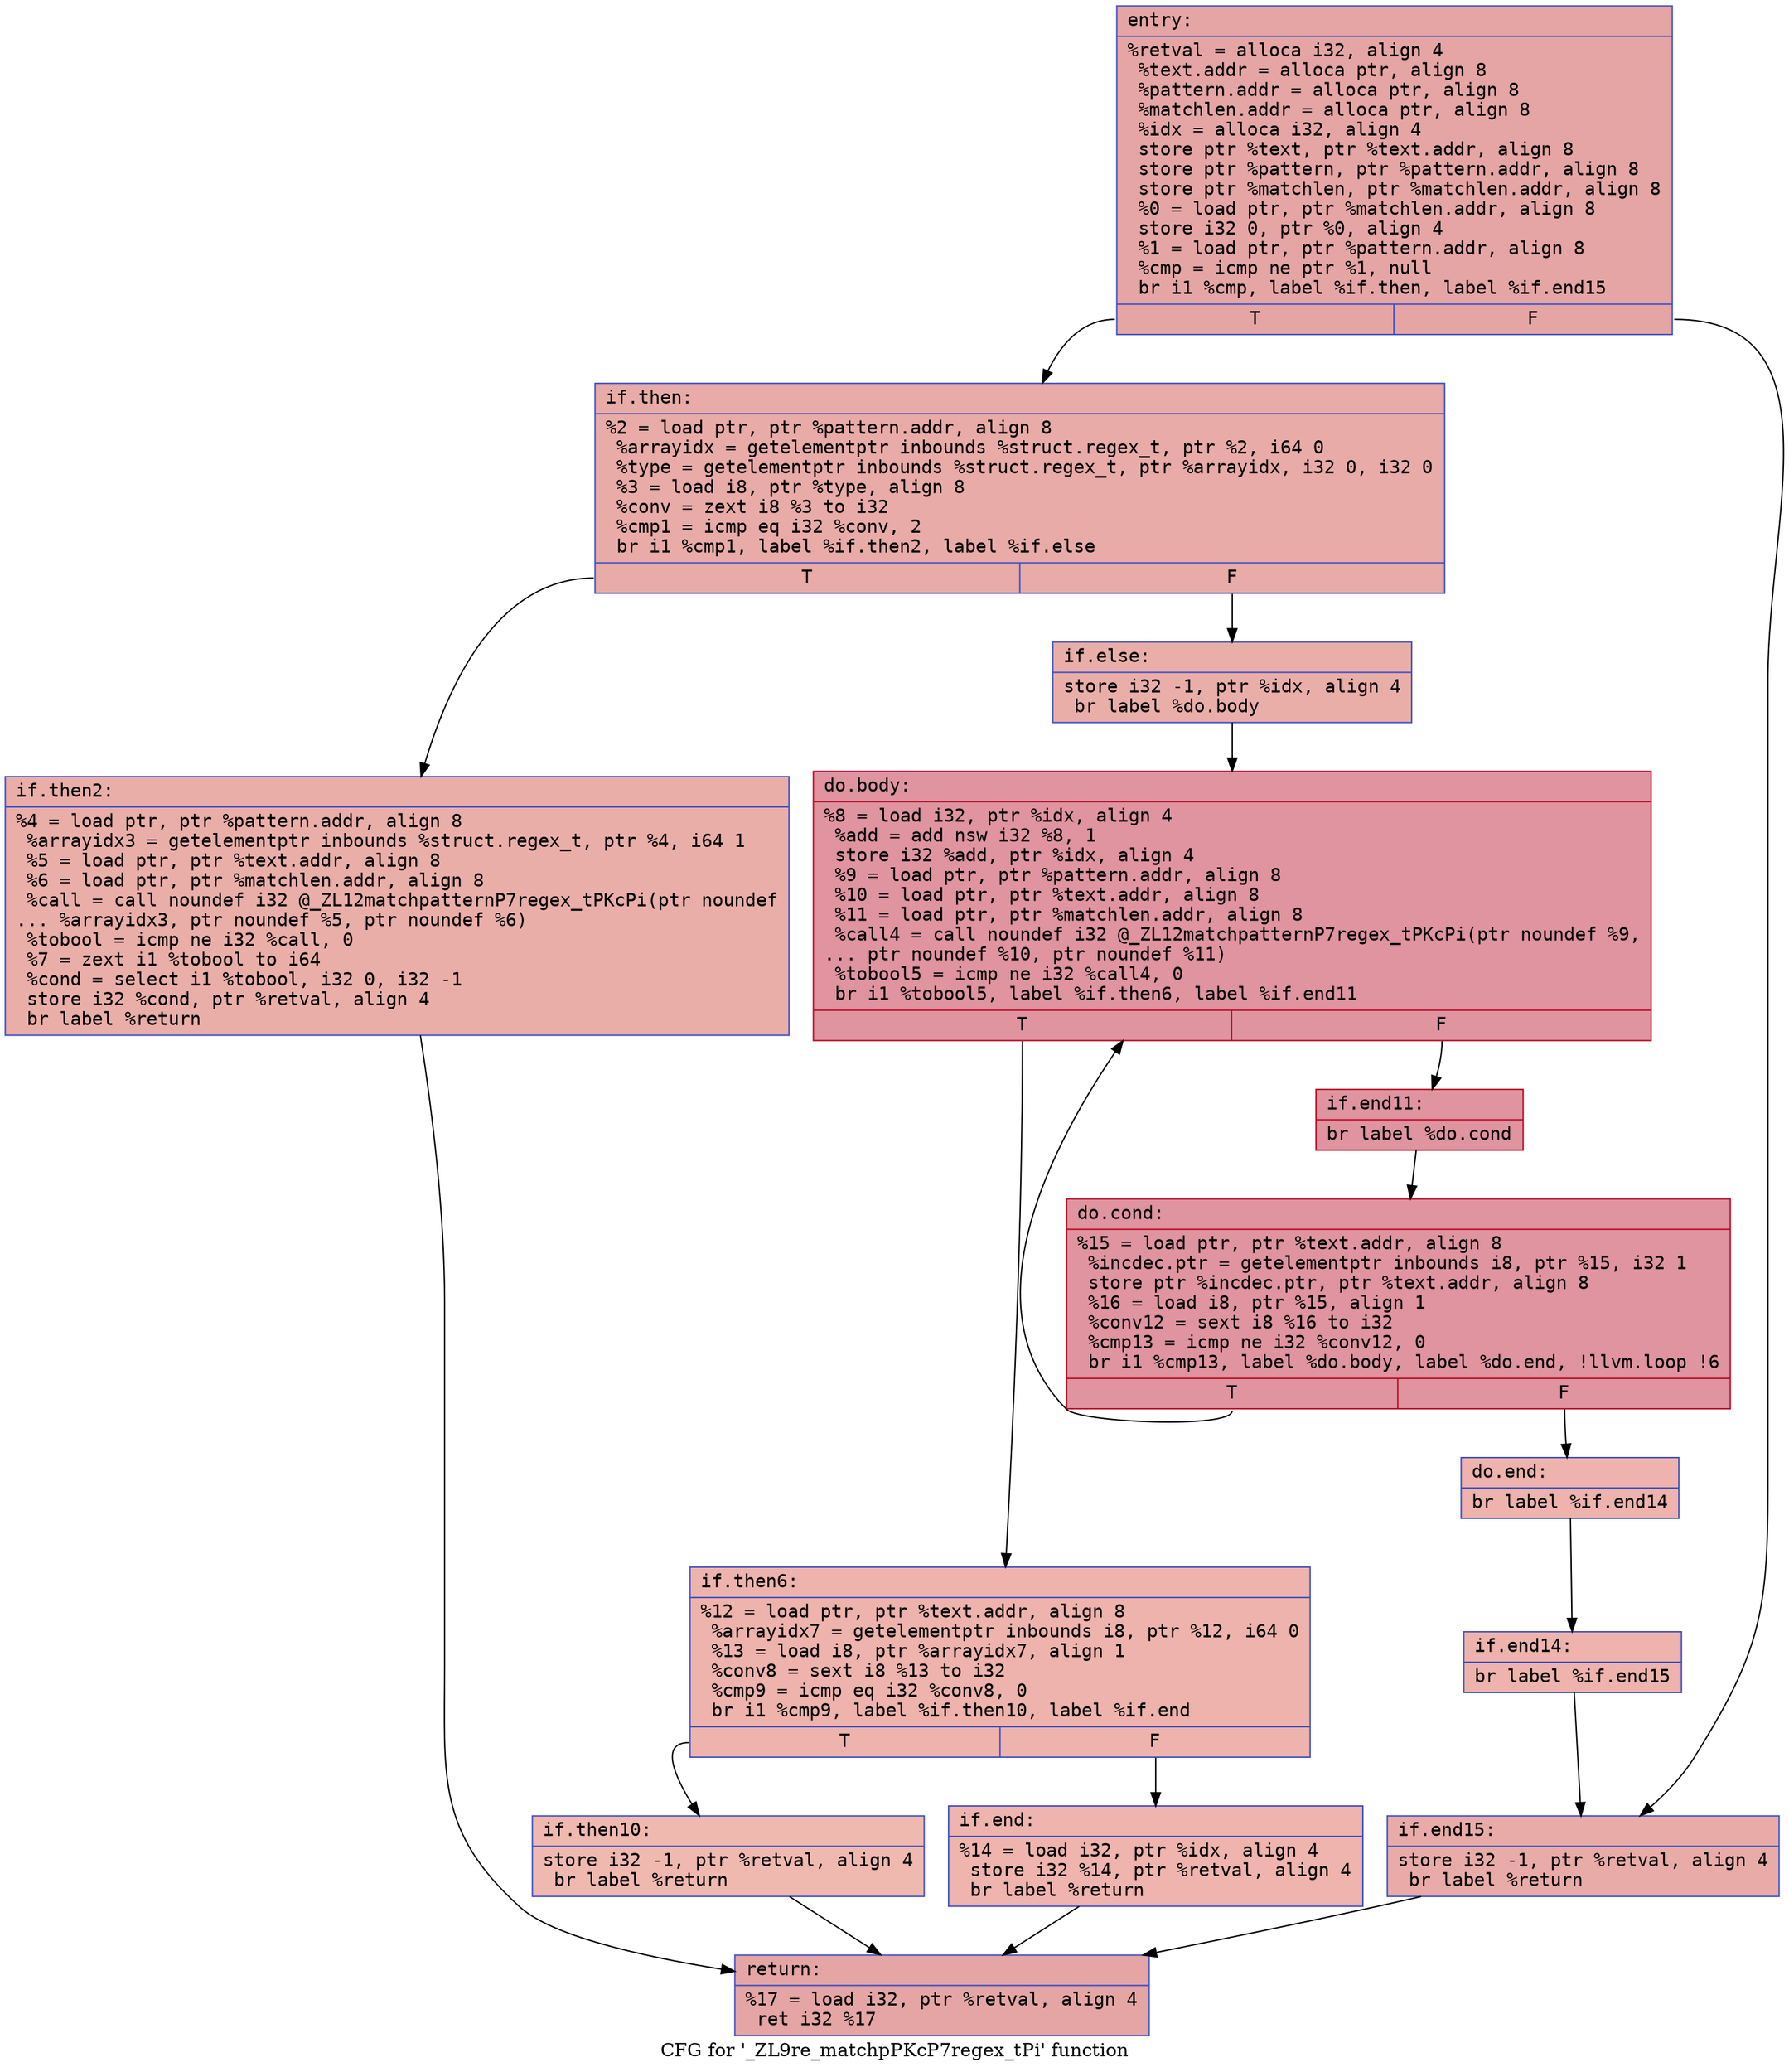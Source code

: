 digraph "CFG for '_ZL9re_matchpPKcP7regex_tPi' function" {
	label="CFG for '_ZL9re_matchpPKcP7regex_tPi' function";

	Node0x5584167903b0 [shape=record,color="#3d50c3ff", style=filled, fillcolor="#c5333470" fontname="Courier",label="{entry:\l|  %retval = alloca i32, align 4\l  %text.addr = alloca ptr, align 8\l  %pattern.addr = alloca ptr, align 8\l  %matchlen.addr = alloca ptr, align 8\l  %idx = alloca i32, align 4\l  store ptr %text, ptr %text.addr, align 8\l  store ptr %pattern, ptr %pattern.addr, align 8\l  store ptr %matchlen, ptr %matchlen.addr, align 8\l  %0 = load ptr, ptr %matchlen.addr, align 8\l  store i32 0, ptr %0, align 4\l  %1 = load ptr, ptr %pattern.addr, align 8\l  %cmp = icmp ne ptr %1, null\l  br i1 %cmp, label %if.then, label %if.end15\l|{<s0>T|<s1>F}}"];
	Node0x5584167903b0:s0 -> Node0x558416790a20[tooltip="entry -> if.then\nProbability 62.50%" ];
	Node0x5584167903b0:s1 -> Node0x558416790a90[tooltip="entry -> if.end15\nProbability 37.50%" ];
	Node0x558416790a20 [shape=record,color="#3d50c3ff", style=filled, fillcolor="#cc403a70" fontname="Courier",label="{if.then:\l|  %2 = load ptr, ptr %pattern.addr, align 8\l  %arrayidx = getelementptr inbounds %struct.regex_t, ptr %2, i64 0\l  %type = getelementptr inbounds %struct.regex_t, ptr %arrayidx, i32 0, i32 0\l  %3 = load i8, ptr %type, align 8\l  %conv = zext i8 %3 to i32\l  %cmp1 = icmp eq i32 %conv, 2\l  br i1 %cmp1, label %if.then2, label %if.else\l|{<s0>T|<s1>F}}"];
	Node0x558416790a20:s0 -> Node0x558416791150[tooltip="if.then -> if.then2\nProbability 50.00%" ];
	Node0x558416790a20:s1 -> Node0x5584167911d0[tooltip="if.then -> if.else\nProbability 50.00%" ];
	Node0x558416791150 [shape=record,color="#3d50c3ff", style=filled, fillcolor="#d0473d70" fontname="Courier",label="{if.then2:\l|  %4 = load ptr, ptr %pattern.addr, align 8\l  %arrayidx3 = getelementptr inbounds %struct.regex_t, ptr %4, i64 1\l  %5 = load ptr, ptr %text.addr, align 8\l  %6 = load ptr, ptr %matchlen.addr, align 8\l  %call = call noundef i32 @_ZL12matchpatternP7regex_tPKcPi(ptr noundef\l... %arrayidx3, ptr noundef %5, ptr noundef %6)\l  %tobool = icmp ne i32 %call, 0\l  %7 = zext i1 %tobool to i64\l  %cond = select i1 %tobool, i32 0, i32 -1\l  store i32 %cond, ptr %retval, align 4\l  br label %return\l}"];
	Node0x558416791150 -> Node0x558416791920[tooltip="if.then2 -> return\nProbability 100.00%" ];
	Node0x5584167911d0 [shape=record,color="#3d50c3ff", style=filled, fillcolor="#d0473d70" fontname="Courier",label="{if.else:\l|  store i32 -1, ptr %idx, align 4\l  br label %do.body\l}"];
	Node0x5584167911d0 -> Node0x558416791aa0[tooltip="if.else -> do.body\nProbability 100.00%" ];
	Node0x558416791aa0 [shape=record,color="#b70d28ff", style=filled, fillcolor="#b70d2870" fontname="Courier",label="{do.body:\l|  %8 = load i32, ptr %idx, align 4\l  %add = add nsw i32 %8, 1\l  store i32 %add, ptr %idx, align 4\l  %9 = load ptr, ptr %pattern.addr, align 8\l  %10 = load ptr, ptr %text.addr, align 8\l  %11 = load ptr, ptr %matchlen.addr, align 8\l  %call4 = call noundef i32 @_ZL12matchpatternP7regex_tPKcPi(ptr noundef %9,\l... ptr noundef %10, ptr noundef %11)\l  %tobool5 = icmp ne i32 %call4, 0\l  br i1 %tobool5, label %if.then6, label %if.end11\l|{<s0>T|<s1>F}}"];
	Node0x558416791aa0:s0 -> Node0x5584167921a0[tooltip="do.body -> if.then6\nProbability 3.12%" ];
	Node0x558416791aa0:s1 -> Node0x5584167921f0[tooltip="do.body -> if.end11\nProbability 96.88%" ];
	Node0x5584167921a0 [shape=record,color="#3d50c3ff", style=filled, fillcolor="#d6524470" fontname="Courier",label="{if.then6:\l|  %12 = load ptr, ptr %text.addr, align 8\l  %arrayidx7 = getelementptr inbounds i8, ptr %12, i64 0\l  %13 = load i8, ptr %arrayidx7, align 1\l  %conv8 = sext i8 %13 to i32\l  %cmp9 = icmp eq i32 %conv8, 0\l  br i1 %cmp9, label %if.then10, label %if.end\l|{<s0>T|<s1>F}}"];
	Node0x5584167921a0:s0 -> Node0x558416792600[tooltip="if.then6 -> if.then10\nProbability 37.50%" ];
	Node0x5584167921a0:s1 -> Node0x558416792680[tooltip="if.then6 -> if.end\nProbability 62.50%" ];
	Node0x558416792600 [shape=record,color="#3d50c3ff", style=filled, fillcolor="#de614d70" fontname="Courier",label="{if.then10:\l|  store i32 -1, ptr %retval, align 4\l  br label %return\l}"];
	Node0x558416792600 -> Node0x558416791920[tooltip="if.then10 -> return\nProbability 100.00%" ];
	Node0x558416792680 [shape=record,color="#3d50c3ff", style=filled, fillcolor="#d8564670" fontname="Courier",label="{if.end:\l|  %14 = load i32, ptr %idx, align 4\l  store i32 %14, ptr %retval, align 4\l  br label %return\l}"];
	Node0x558416792680 -> Node0x558416791920[tooltip="if.end -> return\nProbability 100.00%" ];
	Node0x5584167921f0 [shape=record,color="#b70d28ff", style=filled, fillcolor="#b70d2870" fontname="Courier",label="{if.end11:\l|  br label %do.cond\l}"];
	Node0x5584167921f0 -> Node0x558416792a40[tooltip="if.end11 -> do.cond\nProbability 100.00%" ];
	Node0x558416792a40 [shape=record,color="#b70d28ff", style=filled, fillcolor="#b70d2870" fontname="Courier",label="{do.cond:\l|  %15 = load ptr, ptr %text.addr, align 8\l  %incdec.ptr = getelementptr inbounds i8, ptr %15, i32 1\l  store ptr %incdec.ptr, ptr %text.addr, align 8\l  %16 = load i8, ptr %15, align 1\l  %conv12 = sext i8 %16 to i32\l  %cmp13 = icmp ne i32 %conv12, 0\l  br i1 %cmp13, label %do.body, label %do.end, !llvm.loop !6\l|{<s0>T|<s1>F}}"];
	Node0x558416792a40:s0 -> Node0x558416791aa0[tooltip="do.cond -> do.body\nProbability 96.88%" ];
	Node0x558416792a40:s1 -> Node0x558416792ed0[tooltip="do.cond -> do.end\nProbability 3.12%" ];
	Node0x558416792ed0 [shape=record,color="#3d50c3ff", style=filled, fillcolor="#d6524470" fontname="Courier",label="{do.end:\l|  br label %if.end14\l}"];
	Node0x558416792ed0 -> Node0x558416793100[tooltip="do.end -> if.end14\nProbability 100.00%" ];
	Node0x558416793100 [shape=record,color="#3d50c3ff", style=filled, fillcolor="#d6524470" fontname="Courier",label="{if.end14:\l|  br label %if.end15\l}"];
	Node0x558416793100 -> Node0x558416790a90[tooltip="if.end14 -> if.end15\nProbability 100.00%" ];
	Node0x558416790a90 [shape=record,color="#3d50c3ff", style=filled, fillcolor="#cc403a70" fontname="Courier",label="{if.end15:\l|  store i32 -1, ptr %retval, align 4\l  br label %return\l}"];
	Node0x558416790a90 -> Node0x558416791920[tooltip="if.end15 -> return\nProbability 100.00%" ];
	Node0x558416791920 [shape=record,color="#3d50c3ff", style=filled, fillcolor="#c5333470" fontname="Courier",label="{return:\l|  %17 = load i32, ptr %retval, align 4\l  ret i32 %17\l}"];
}
